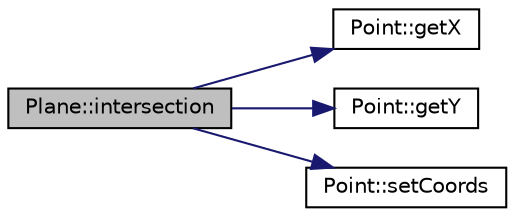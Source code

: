digraph "Plane::intersection"
{
  edge [fontname="Helvetica",fontsize="10",labelfontname="Helvetica",labelfontsize="10"];
  node [fontname="Helvetica",fontsize="10",shape=record];
  rankdir="LR";
  Node1 [label="Plane::intersection",height=0.2,width=0.4,color="black", fillcolor="grey75", style="filled" fontcolor="black"];
  Node1 -> Node2 [color="midnightblue",fontsize="10",style="solid",fontname="Helvetica"];
  Node2 [label="Point::getX",height=0.2,width=0.4,color="black", fillcolor="white", style="filled",URL="$classPoint.html#af52a20a376f8f31e87658837565d3812",tooltip="Returns this Point&#39;s x-coordinate."];
  Node1 -> Node3 [color="midnightblue",fontsize="10",style="solid",fontname="Helvetica"];
  Node3 [label="Point::getY",height=0.2,width=0.4,color="black", fillcolor="white", style="filled",URL="$classPoint.html#aac5008459bf0e0053ce744a69187bae7",tooltip="Returns this Point&#39;s y-coordinate."];
  Node1 -> Node4 [color="midnightblue",fontsize="10",style="solid",fontname="Helvetica"];
  Node4 [label="Point::setCoords",height=0.2,width=0.4,color="black", fillcolor="white", style="filled",URL="$classPoint.html#a21046f7efa6623eb78ae1ffc46b1820a",tooltip="Initializes a Point with two-dimensional coordinates."];
}
